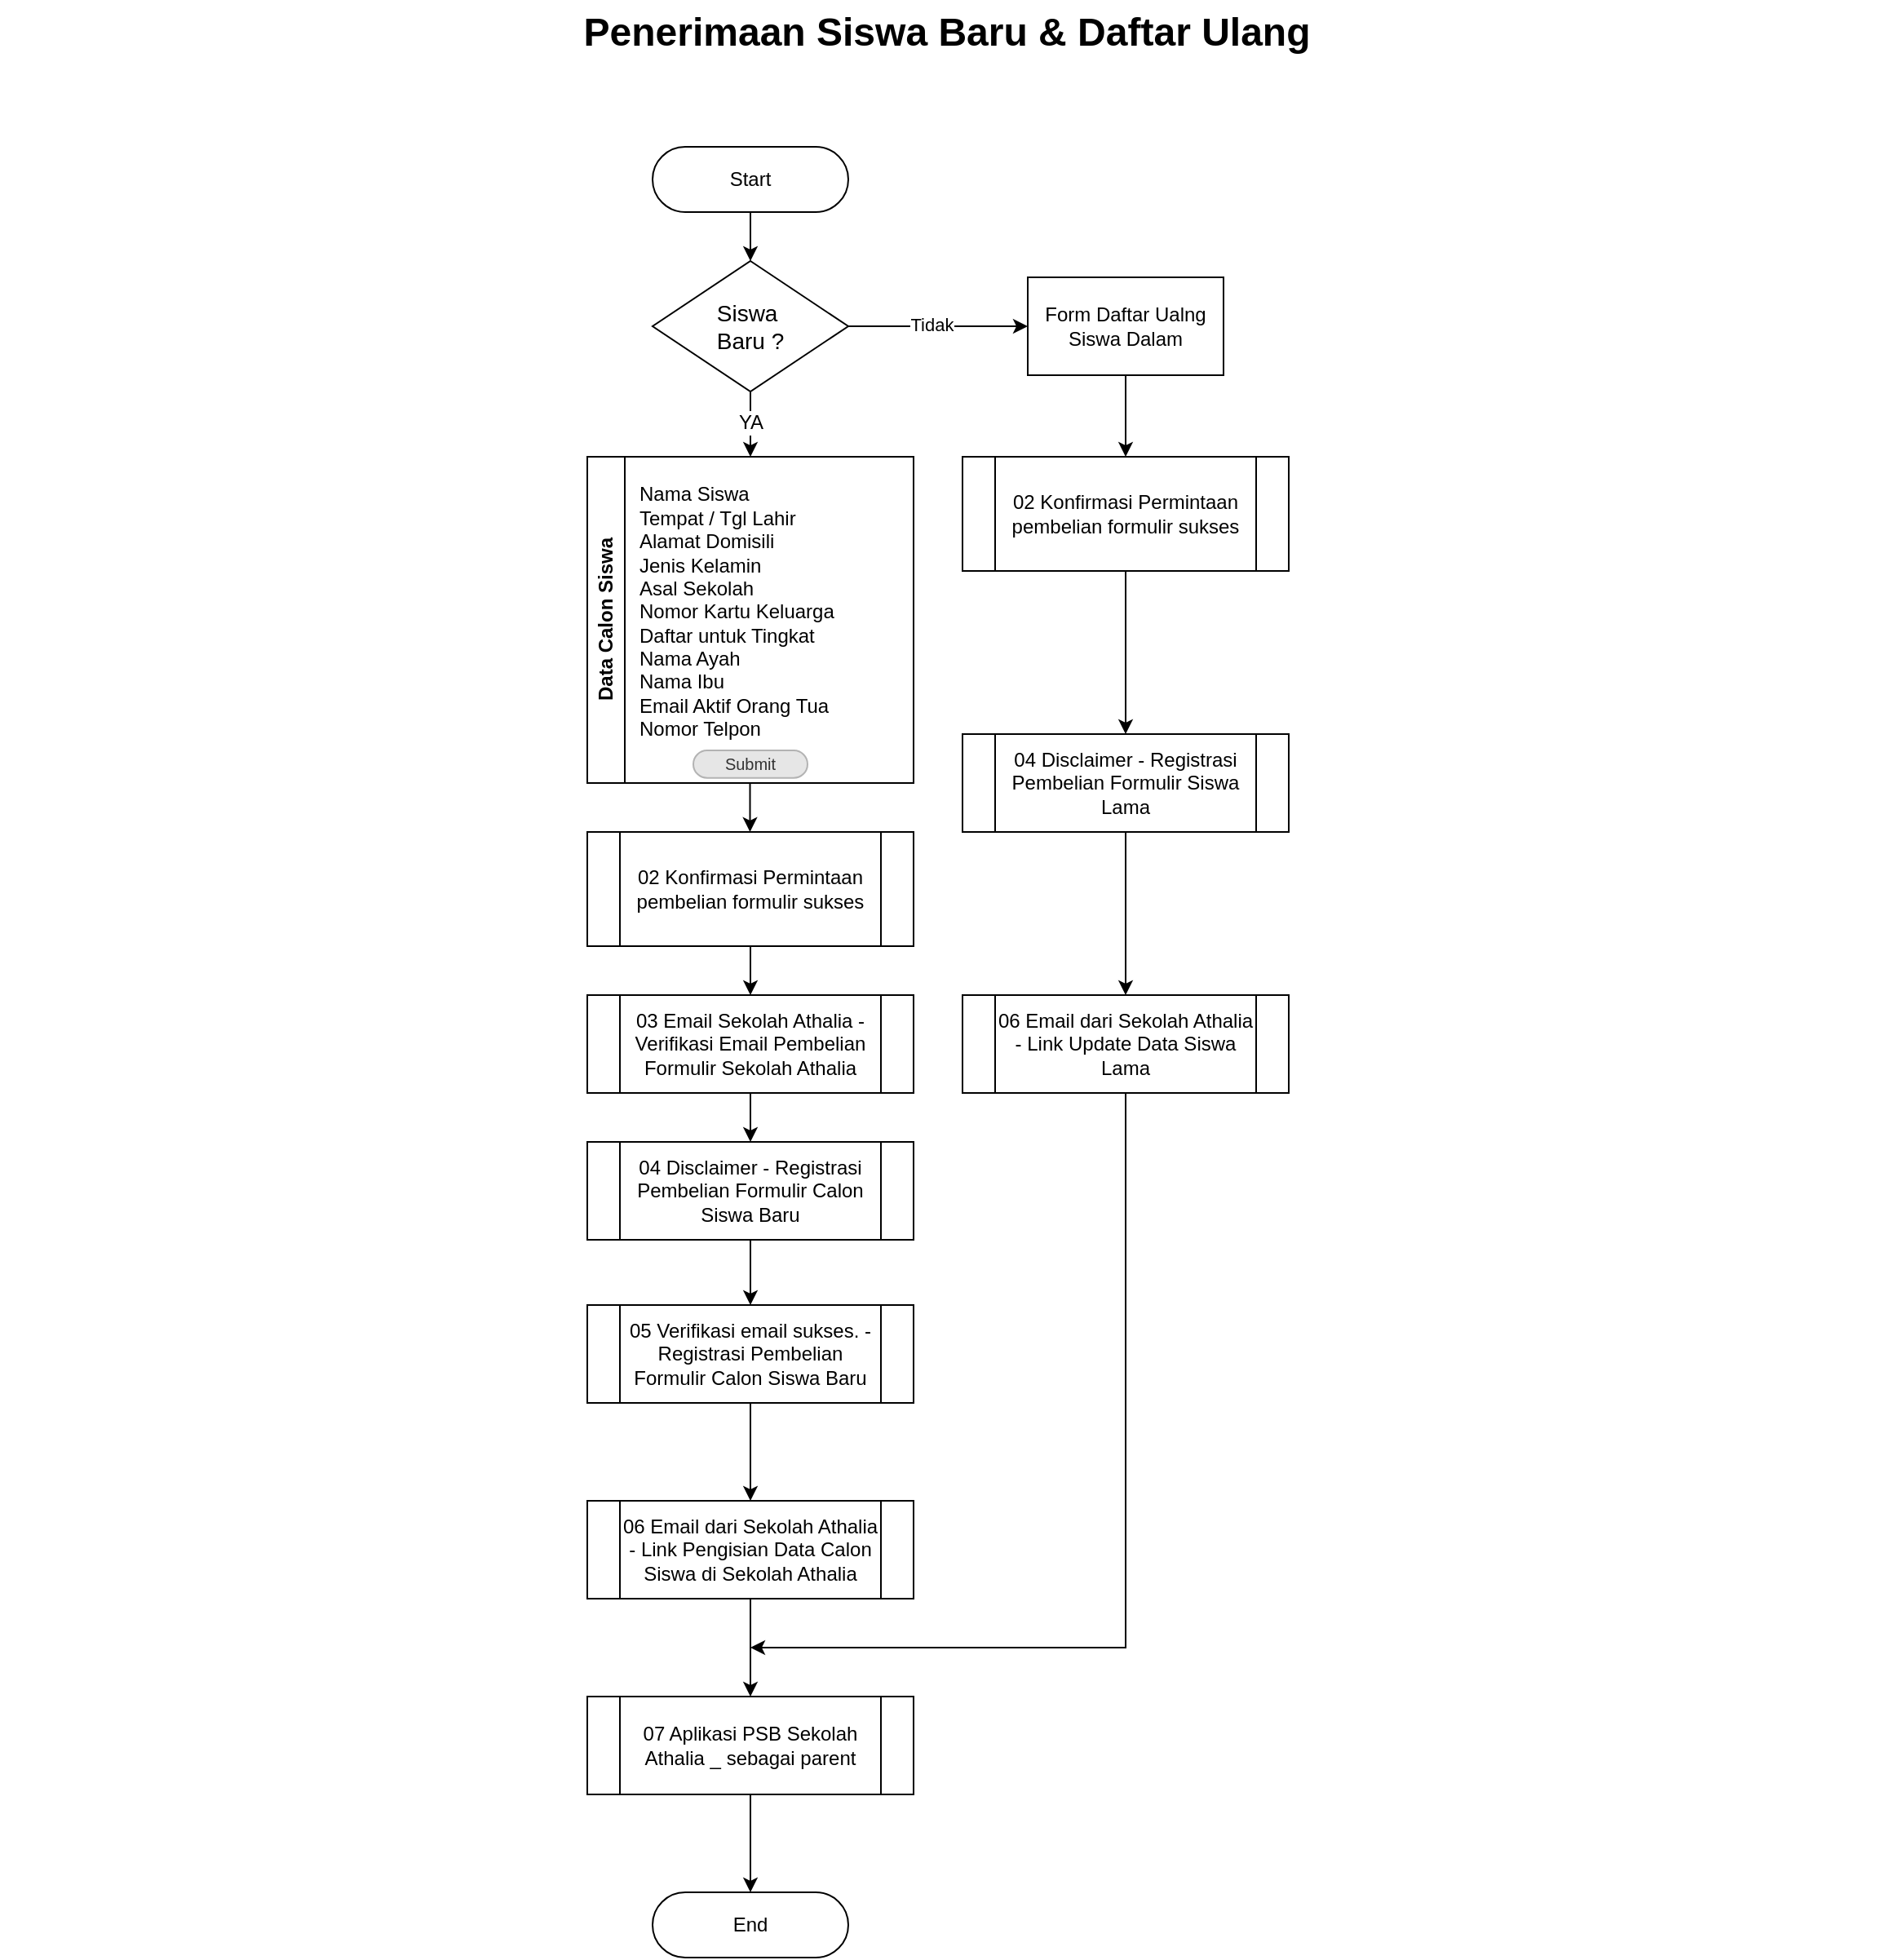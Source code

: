 <mxfile version="26.2.14">
  <diagram name="Page-1" id="929967ad-93f9-6ef4-fab6-5d389245f69c">
    <mxGraphModel dx="872" dy="511" grid="1" gridSize="10" guides="1" tooltips="1" connect="1" arrows="1" fold="1" page="1" pageScale="1.5" pageWidth="827" pageHeight="1169" background="none" math="0" shadow="0">
      <root>
        <mxCell id="0" style=";html=1;" />
        <mxCell id="1" style=";html=1;" parent="0" />
        <mxCell id="1672d66443f91eb5-23" value="Penerimaan Siswa Baru &amp;amp; Daftar Ulang" style="text;strokeColor=none;fillColor=none;html=1;fontSize=24;fontStyle=1;verticalAlign=middle;align=center;" parent="1" vertex="1">
          <mxGeometry x="40" y="40" width="1160" height="40" as="geometry" />
        </mxCell>
        <mxCell id="_KyKIUHTHEUxdtjY7VwU-4" style="edgeStyle=orthogonalEdgeStyle;rounded=0;orthogonalLoop=1;jettySize=auto;html=1;exitX=0.5;exitY=1;exitDx=0;exitDy=0;" edge="1" parent="1" source="_KyKIUHTHEUxdtjY7VwU-3">
          <mxGeometry relative="1" as="geometry">
            <mxPoint x="500" y="320" as="targetPoint" />
          </mxGeometry>
        </mxCell>
        <mxCell id="_KyKIUHTHEUxdtjY7VwU-5" value="&lt;font style=&quot;font-size: 12px;&quot;&gt;YA&lt;/font&gt;" style="edgeLabel;html=1;align=center;verticalAlign=middle;resizable=0;points=[];" vertex="1" connectable="0" parent="_KyKIUHTHEUxdtjY7VwU-4">
          <mxGeometry x="-0.453" y="1" relative="1" as="geometry">
            <mxPoint x="-1" y="8" as="offset" />
          </mxGeometry>
        </mxCell>
        <mxCell id="_KyKIUHTHEUxdtjY7VwU-23" value="" style="edgeStyle=orthogonalEdgeStyle;rounded=0;orthogonalLoop=1;jettySize=auto;html=1;" edge="1" parent="1" source="_KyKIUHTHEUxdtjY7VwU-3" target="_KyKIUHTHEUxdtjY7VwU-22">
          <mxGeometry relative="1" as="geometry" />
        </mxCell>
        <mxCell id="_KyKIUHTHEUxdtjY7VwU-32" value="Tidak" style="edgeLabel;html=1;align=center;verticalAlign=middle;resizable=0;points=[];" vertex="1" connectable="0" parent="_KyKIUHTHEUxdtjY7VwU-23">
          <mxGeometry x="-0.073" y="1" relative="1" as="geometry">
            <mxPoint as="offset" />
          </mxGeometry>
        </mxCell>
        <mxCell id="_KyKIUHTHEUxdtjY7VwU-3" value="&lt;font style=&quot;font-size: 14px;&quot;&gt;Siswa&amp;nbsp;&lt;/font&gt;&lt;div&gt;&lt;font style=&quot;font-size: 14px;&quot;&gt;Baru ?&lt;/font&gt;&lt;/div&gt;" style="rhombus;whiteSpace=wrap;html=1;" vertex="1" parent="1">
          <mxGeometry x="440" y="200" width="120" height="80" as="geometry" />
        </mxCell>
        <mxCell id="_KyKIUHTHEUxdtjY7VwU-12" style="edgeStyle=orthogonalEdgeStyle;rounded=0;orthogonalLoop=1;jettySize=auto;html=1;" edge="1" parent="1">
          <mxGeometry relative="1" as="geometry">
            <mxPoint x="499.75" y="550" as="targetPoint" />
            <mxPoint x="499.75" y="520" as="sourcePoint" />
          </mxGeometry>
        </mxCell>
        <mxCell id="_KyKIUHTHEUxdtjY7VwU-7" value="Data Calon Siswa" style="swimlane;horizontal=0;whiteSpace=wrap;html=1;" vertex="1" parent="1">
          <mxGeometry x="400" y="320" width="200" height="200" as="geometry" />
        </mxCell>
        <mxCell id="_KyKIUHTHEUxdtjY7VwU-9" value="Nama Siswa&lt;div&gt;Tempat / Tgl Lahir&lt;/div&gt;&lt;div&gt;Alamat Domisili&lt;br&gt;Jenis Kelamin&lt;br&gt;Asal Sekolah&lt;/div&gt;&lt;div&gt;Nomor Kartu Keluarga&lt;/div&gt;&lt;div&gt;Daftar untuk Tingkat&lt;/div&gt;&lt;div&gt;Nama Ayah&lt;/div&gt;&lt;div&gt;Nama Ibu&lt;br&gt;Email Aktif Orang Tua&lt;/div&gt;&lt;div&gt;Nomor Telpon&amp;nbsp;&lt;/div&gt;" style="text;html=1;align=left;verticalAlign=middle;resizable=0;points=[];autosize=1;strokeColor=none;fillColor=none;" vertex="1" parent="_KyKIUHTHEUxdtjY7VwU-7">
          <mxGeometry x="30" y="10" width="140" height="170" as="geometry" />
        </mxCell>
        <mxCell id="_KyKIUHTHEUxdtjY7VwU-11" value="Submit" style="rounded=1;html=1;shadow=0;dashed=0;whiteSpace=wrap;fontSize=10;fillColor=#E6E6E6;align=center;strokeColor=#B3B3B3;fontColor=#333333;arcSize=50;" vertex="1" parent="_KyKIUHTHEUxdtjY7VwU-7">
          <mxGeometry x="65" y="180" width="70" height="16.88" as="geometry" />
        </mxCell>
        <mxCell id="_KyKIUHTHEUxdtjY7VwU-19" value="" style="edgeStyle=orthogonalEdgeStyle;rounded=0;orthogonalLoop=1;jettySize=auto;html=1;" edge="1" parent="1" source="_KyKIUHTHEUxdtjY7VwU-13" target="_KyKIUHTHEUxdtjY7VwU-14">
          <mxGeometry relative="1" as="geometry" />
        </mxCell>
        <mxCell id="_KyKIUHTHEUxdtjY7VwU-13" value="03 Email Sekolah Athalia - Verifikasi Email Pembelian Formulir Sekolah Athalia" style="shape=process;whiteSpace=wrap;html=1;backgroundOutline=1;" vertex="1" parent="1">
          <mxGeometry x="400" y="650" width="200" height="60" as="geometry" />
        </mxCell>
        <mxCell id="_KyKIUHTHEUxdtjY7VwU-27" value="" style="edgeStyle=orthogonalEdgeStyle;rounded=0;orthogonalLoop=1;jettySize=auto;html=1;" edge="1" parent="1" source="_KyKIUHTHEUxdtjY7VwU-14" target="_KyKIUHTHEUxdtjY7VwU-24">
          <mxGeometry relative="1" as="geometry" />
        </mxCell>
        <mxCell id="_KyKIUHTHEUxdtjY7VwU-14" value="04 Disclaimer - Registrasi Pembelian Formulir Calon Siswa Baru" style="shape=process;whiteSpace=wrap;html=1;backgroundOutline=1;" vertex="1" parent="1">
          <mxGeometry x="400" y="740" width="200" height="60" as="geometry" />
        </mxCell>
        <mxCell id="_KyKIUHTHEUxdtjY7VwU-17" value="" style="edgeStyle=orthogonalEdgeStyle;rounded=0;orthogonalLoop=1;jettySize=auto;html=1;entryX=0.5;entryY=0;entryDx=0;entryDy=0;" edge="1" parent="1" source="_KyKIUHTHEUxdtjY7VwU-15" target="_KyKIUHTHEUxdtjY7VwU-13">
          <mxGeometry relative="1" as="geometry">
            <mxPoint x="500" y="640" as="targetPoint" />
          </mxGeometry>
        </mxCell>
        <mxCell id="_KyKIUHTHEUxdtjY7VwU-15" value="02 Konfirmasi Permintaan pembelian formulir sukses" style="shape=process;whiteSpace=wrap;html=1;backgroundOutline=1;" vertex="1" parent="1">
          <mxGeometry x="400" y="550" width="200" height="70" as="geometry" />
        </mxCell>
        <mxCell id="_KyKIUHTHEUxdtjY7VwU-21" value="" style="edgeStyle=orthogonalEdgeStyle;rounded=0;orthogonalLoop=1;jettySize=auto;html=1;" edge="1" parent="1" source="_KyKIUHTHEUxdtjY7VwU-20" target="_KyKIUHTHEUxdtjY7VwU-3">
          <mxGeometry relative="1" as="geometry" />
        </mxCell>
        <mxCell id="_KyKIUHTHEUxdtjY7VwU-20" value="Start" style="rounded=1;whiteSpace=wrap;html=1;arcSize=50;" vertex="1" parent="1">
          <mxGeometry x="440" y="130" width="120" height="40" as="geometry" />
        </mxCell>
        <mxCell id="_KyKIUHTHEUxdtjY7VwU-31" value="" style="edgeStyle=orthogonalEdgeStyle;rounded=0;orthogonalLoop=1;jettySize=auto;html=1;" edge="1" parent="1" source="_KyKIUHTHEUxdtjY7VwU-22" target="_KyKIUHTHEUxdtjY7VwU-30">
          <mxGeometry relative="1" as="geometry" />
        </mxCell>
        <mxCell id="_KyKIUHTHEUxdtjY7VwU-22" value="Form Daftar Ualng Siswa Dalam" style="whiteSpace=wrap;html=1;" vertex="1" parent="1">
          <mxGeometry x="670" y="210" width="120" height="60" as="geometry" />
        </mxCell>
        <mxCell id="_KyKIUHTHEUxdtjY7VwU-28" value="" style="edgeStyle=orthogonalEdgeStyle;rounded=0;orthogonalLoop=1;jettySize=auto;html=1;" edge="1" parent="1" source="_KyKIUHTHEUxdtjY7VwU-24" target="_KyKIUHTHEUxdtjY7VwU-25">
          <mxGeometry relative="1" as="geometry" />
        </mxCell>
        <mxCell id="_KyKIUHTHEUxdtjY7VwU-24" value="05 Verifikasi email sukses. - Registrasi Pembelian Formulir Calon Siswa Baru" style="shape=process;whiteSpace=wrap;html=1;backgroundOutline=1;" vertex="1" parent="1">
          <mxGeometry x="400" y="840" width="200" height="60" as="geometry" />
        </mxCell>
        <mxCell id="_KyKIUHTHEUxdtjY7VwU-29" value="" style="edgeStyle=orthogonalEdgeStyle;rounded=0;orthogonalLoop=1;jettySize=auto;html=1;" edge="1" parent="1" source="_KyKIUHTHEUxdtjY7VwU-25" target="_KyKIUHTHEUxdtjY7VwU-26">
          <mxGeometry relative="1" as="geometry" />
        </mxCell>
        <mxCell id="_KyKIUHTHEUxdtjY7VwU-25" value="06 Email dari Sekolah Athalia - Link Pengisian Data Calon Siswa di Sekolah Athalia" style="shape=process;whiteSpace=wrap;html=1;backgroundOutline=1;" vertex="1" parent="1">
          <mxGeometry x="400" y="960" width="200" height="60" as="geometry" />
        </mxCell>
        <mxCell id="_KyKIUHTHEUxdtjY7VwU-39" value="" style="edgeStyle=orthogonalEdgeStyle;rounded=0;orthogonalLoop=1;jettySize=auto;html=1;" edge="1" parent="1" source="_KyKIUHTHEUxdtjY7VwU-26" target="_KyKIUHTHEUxdtjY7VwU-38">
          <mxGeometry relative="1" as="geometry" />
        </mxCell>
        <mxCell id="_KyKIUHTHEUxdtjY7VwU-26" value="07 Aplikasi PSB Sekolah Athalia _ sebagai parent" style="shape=process;whiteSpace=wrap;html=1;backgroundOutline=1;" vertex="1" parent="1">
          <mxGeometry x="400" y="1080" width="200" height="60" as="geometry" />
        </mxCell>
        <mxCell id="_KyKIUHTHEUxdtjY7VwU-36" value="" style="edgeStyle=orthogonalEdgeStyle;rounded=0;orthogonalLoop=1;jettySize=auto;html=1;" edge="1" parent="1" source="_KyKIUHTHEUxdtjY7VwU-30" target="_KyKIUHTHEUxdtjY7VwU-34">
          <mxGeometry relative="1" as="geometry" />
        </mxCell>
        <mxCell id="_KyKIUHTHEUxdtjY7VwU-30" value="02 Konfirmasi Permintaan pembelian formulir sukses" style="shape=process;whiteSpace=wrap;html=1;backgroundOutline=1;" vertex="1" parent="1">
          <mxGeometry x="630" y="320" width="200" height="70" as="geometry" />
        </mxCell>
        <mxCell id="_KyKIUHTHEUxdtjY7VwU-37" style="edgeStyle=orthogonalEdgeStyle;rounded=0;orthogonalLoop=1;jettySize=auto;html=1;" edge="1" parent="1" source="_KyKIUHTHEUxdtjY7VwU-33">
          <mxGeometry relative="1" as="geometry">
            <mxPoint x="500" y="1050" as="targetPoint" />
            <Array as="points">
              <mxPoint x="730" y="1050" />
            </Array>
          </mxGeometry>
        </mxCell>
        <mxCell id="_KyKIUHTHEUxdtjY7VwU-33" value="06 Email dari Sekolah Athalia - Link Update Data Siswa Lama" style="shape=process;whiteSpace=wrap;html=1;backgroundOutline=1;" vertex="1" parent="1">
          <mxGeometry x="630" y="650" width="200" height="60" as="geometry" />
        </mxCell>
        <mxCell id="_KyKIUHTHEUxdtjY7VwU-35" value="" style="edgeStyle=orthogonalEdgeStyle;rounded=0;orthogonalLoop=1;jettySize=auto;html=1;" edge="1" parent="1" source="_KyKIUHTHEUxdtjY7VwU-34" target="_KyKIUHTHEUxdtjY7VwU-33">
          <mxGeometry relative="1" as="geometry" />
        </mxCell>
        <mxCell id="_KyKIUHTHEUxdtjY7VwU-34" value="04 Disclaimer - Registrasi Pembelian Formulir Siswa Lama" style="shape=process;whiteSpace=wrap;html=1;backgroundOutline=1;" vertex="1" parent="1">
          <mxGeometry x="630" y="490" width="200" height="60" as="geometry" />
        </mxCell>
        <mxCell id="_KyKIUHTHEUxdtjY7VwU-38" value="End" style="rounded=1;whiteSpace=wrap;html=1;arcSize=50;" vertex="1" parent="1">
          <mxGeometry x="440" y="1200" width="120" height="40" as="geometry" />
        </mxCell>
      </root>
    </mxGraphModel>
  </diagram>
</mxfile>
